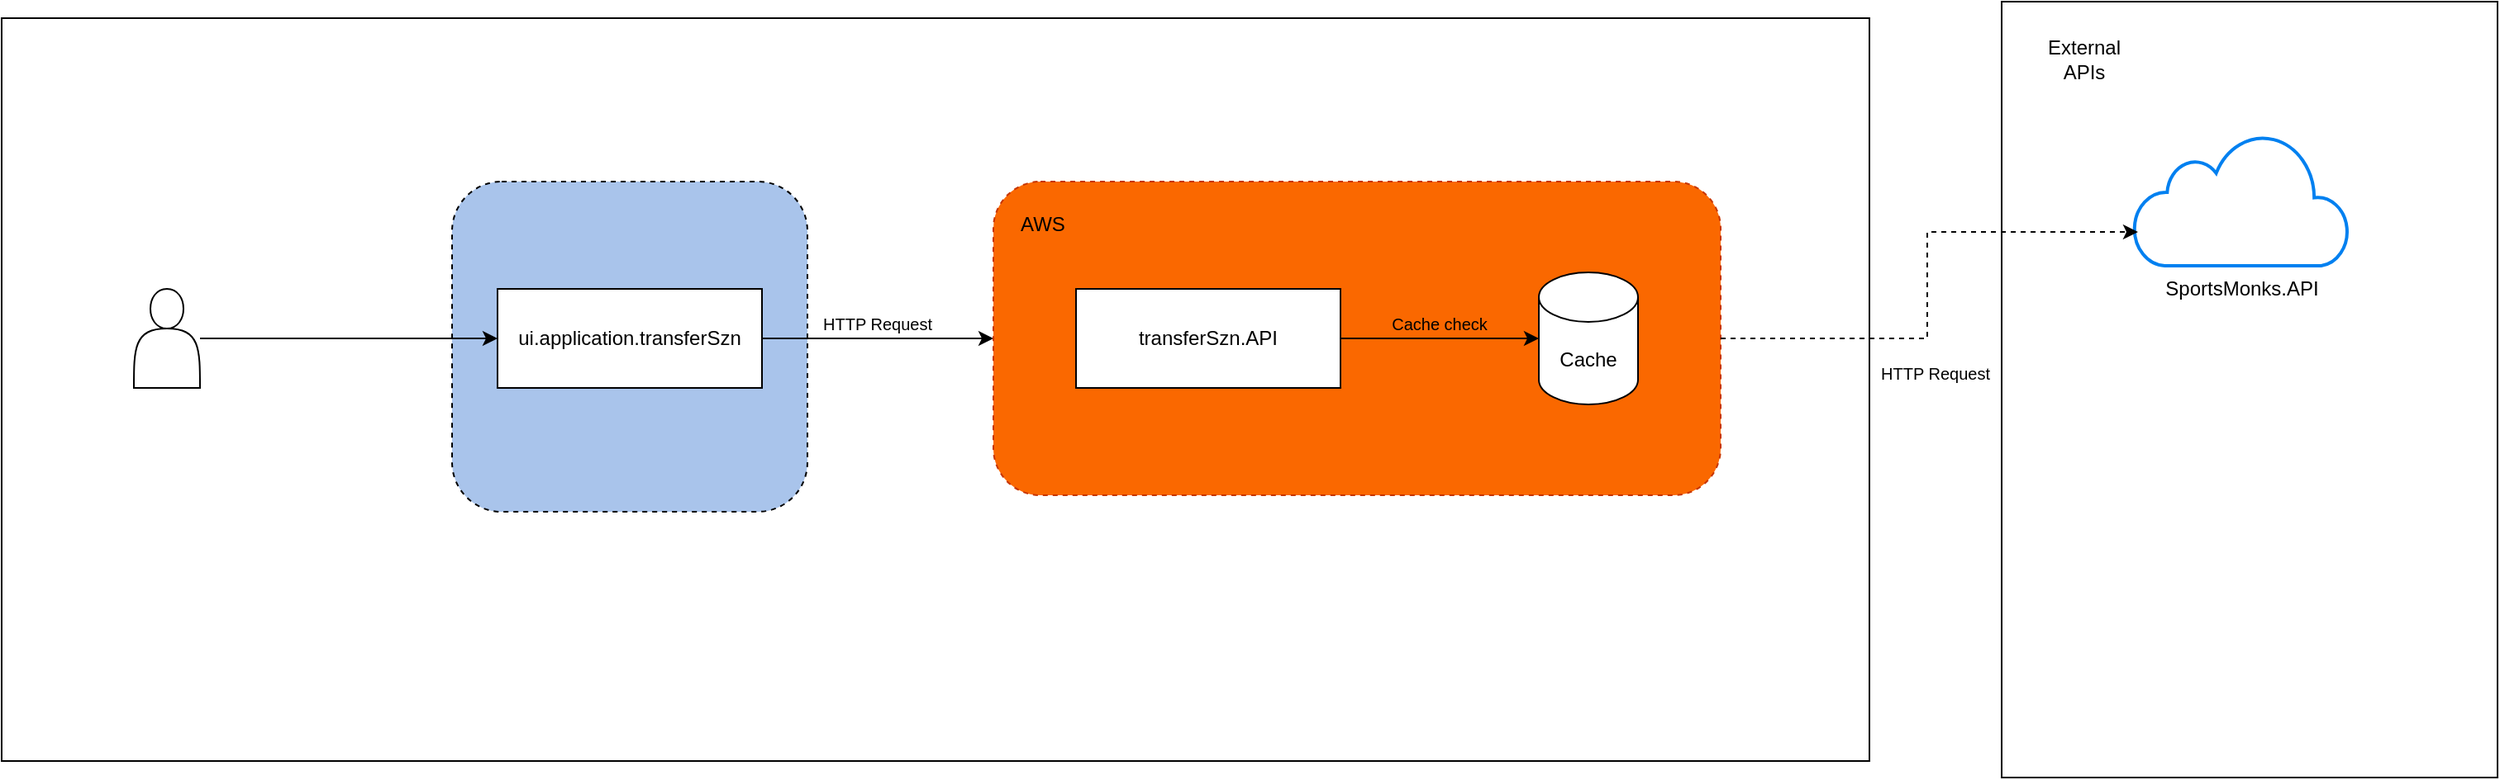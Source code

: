 <mxfile version="27.0.3">
  <diagram name="Page-1" id="grXKXZgEOW9ke9Mc3A4f">
    <mxGraphModel dx="1673" dy="1211" grid="1" gridSize="10" guides="1" tooltips="1" connect="1" arrows="1" fold="1" page="1" pageScale="1" pageWidth="827" pageHeight="1169" math="0" shadow="0">
      <root>
        <mxCell id="0" />
        <mxCell id="1" parent="0" />
        <mxCell id="wOTfC_6hbNYKBpZ-PtiD-1" value="" style="rounded=0;whiteSpace=wrap;html=1;movable=1;resizable=1;rotatable=1;deletable=1;editable=1;locked=0;connectable=1;fillColor=light-dark(#FFFFFF,#FFFFFF);" vertex="1" parent="1">
          <mxGeometry x="70" y="80" width="1130" height="450" as="geometry" />
        </mxCell>
        <mxCell id="wOTfC_6hbNYKBpZ-PtiD-15" value="" style="rounded=1;whiteSpace=wrap;html=1;fillColor=#A9C4EB;fontColor=#000000;strokeColor=light-dark(#000000,#000000);dashed=1;" vertex="1" parent="1">
          <mxGeometry x="342.5" y="179" width="215" height="200" as="geometry" />
        </mxCell>
        <mxCell id="wOTfC_6hbNYKBpZ-PtiD-6" style="edgeStyle=orthogonalEdgeStyle;rounded=0;orthogonalLoop=1;jettySize=auto;html=1;exitX=1;exitY=0.5;exitDx=0;exitDy=0;entryX=0;entryY=0.5;entryDx=0;entryDy=0;" edge="1" parent="1" source="wOTfC_6hbNYKBpZ-PtiD-9" target="wOTfC_6hbNYKBpZ-PtiD-13">
          <mxGeometry relative="1" as="geometry">
            <mxPoint x="600" y="273.44" as="sourcePoint" />
            <mxPoint x="732" y="273.44" as="targetPoint" />
          </mxGeometry>
        </mxCell>
        <mxCell id="wOTfC_6hbNYKBpZ-PtiD-4" style="edgeStyle=orthogonalEdgeStyle;rounded=0;orthogonalLoop=1;jettySize=auto;html=1;entryX=0;entryY=0.5;entryDx=0;entryDy=0;" edge="1" parent="1" source="wOTfC_6hbNYKBpZ-PtiD-3" target="wOTfC_6hbNYKBpZ-PtiD-9">
          <mxGeometry relative="1" as="geometry">
            <mxPoint x="440" y="274" as="targetPoint" />
          </mxGeometry>
        </mxCell>
        <mxCell id="wOTfC_6hbNYKBpZ-PtiD-3" value="" style="shape=actor;whiteSpace=wrap;html=1;" vertex="1" parent="1">
          <mxGeometry x="150" y="244" width="40" height="60" as="geometry" />
        </mxCell>
        <mxCell id="wOTfC_6hbNYKBpZ-PtiD-13" value="" style="rounded=1;whiteSpace=wrap;html=1;fillColor=#fa6800;fontColor=#000000;strokeColor=#C73500;dashed=1;" vertex="1" parent="1">
          <mxGeometry x="670" y="179" width="440" height="190" as="geometry" />
        </mxCell>
        <mxCell id="wOTfC_6hbNYKBpZ-PtiD-8" value="Cache" style="shape=cylinder3;whiteSpace=wrap;html=1;boundedLbl=1;backgroundOutline=1;size=15;fillColor=light-dark(#FFFFFF,#7EA6E0);" vertex="1" parent="1">
          <mxGeometry x="1000" y="234" width="60" height="80" as="geometry" />
        </mxCell>
        <mxCell id="wOTfC_6hbNYKBpZ-PtiD-9" value="ui.application.transferSzn" style="rounded=0;whiteSpace=wrap;html=1;fontColor=light-dark(#000000,#000000);strokeColor=light-dark(#000000,#000000);fillColor=light-dark(#FFFFFF,#FFFFFF);" vertex="1" parent="1">
          <mxGeometry x="370" y="244" width="160" height="60" as="geometry" />
        </mxCell>
        <mxCell id="wOTfC_6hbNYKBpZ-PtiD-10" value="transferSzn.API" style="rounded=0;whiteSpace=wrap;html=1;strokeColor=light-dark(#000000,#FFFFFF);fillColor=light-dark(#FFFFFF,#FFFFFF);fontColor=light-dark(#000000,#000000);" vertex="1" parent="1">
          <mxGeometry x="720" y="244" width="160" height="60" as="geometry" />
        </mxCell>
        <mxCell id="wOTfC_6hbNYKBpZ-PtiD-11" style="edgeStyle=orthogonalEdgeStyle;rounded=0;orthogonalLoop=1;jettySize=auto;html=1;entryX=0;entryY=0.5;entryDx=0;entryDy=0;entryPerimeter=0;" edge="1" parent="1" source="wOTfC_6hbNYKBpZ-PtiD-10" target="wOTfC_6hbNYKBpZ-PtiD-8">
          <mxGeometry relative="1" as="geometry" />
        </mxCell>
        <mxCell id="wOTfC_6hbNYKBpZ-PtiD-14" value="AWS" style="text;html=1;align=center;verticalAlign=middle;whiteSpace=wrap;rounded=0;" vertex="1" parent="1">
          <mxGeometry x="670" y="190" width="60" height="30" as="geometry" />
        </mxCell>
        <mxCell id="wOTfC_6hbNYKBpZ-PtiD-16" value="" style="rounded=0;whiteSpace=wrap;html=1;movable=1;resizable=1;rotatable=1;deletable=1;editable=1;locked=0;connectable=1;fillColor=light-dark(#FFFFFF,#FFFFFF);" vertex="1" parent="1">
          <mxGeometry x="1280" y="70" width="300" height="470" as="geometry" />
        </mxCell>
        <mxCell id="wOTfC_6hbNYKBpZ-PtiD-17" value="External APIs" style="text;html=1;align=center;verticalAlign=middle;whiteSpace=wrap;rounded=0;" vertex="1" parent="1">
          <mxGeometry x="1300" y="90" width="60" height="30" as="geometry" />
        </mxCell>
        <mxCell id="wOTfC_6hbNYKBpZ-PtiD-18" value="SportsMonks.API" style="html=1;verticalLabelPosition=bottom;align=center;labelBackgroundColor=#ffffff;verticalAlign=top;strokeWidth=2;strokeColor=#0080F0;shadow=0;dashed=0;shape=mxgraph.ios7.icons.cloud;" vertex="1" parent="1">
          <mxGeometry x="1360" y="150" width="130" height="80" as="geometry" />
        </mxCell>
        <mxCell id="wOTfC_6hbNYKBpZ-PtiD-19" style="edgeStyle=orthogonalEdgeStyle;rounded=0;orthogonalLoop=1;jettySize=auto;html=1;exitX=1;exitY=0.5;exitDx=0;exitDy=0;entryX=0.019;entryY=0.744;entryDx=0;entryDy=0;entryPerimeter=0;dashed=1;" edge="1" parent="1" source="wOTfC_6hbNYKBpZ-PtiD-13" target="wOTfC_6hbNYKBpZ-PtiD-18">
          <mxGeometry relative="1" as="geometry" />
        </mxCell>
        <mxCell id="wOTfC_6hbNYKBpZ-PtiD-20" value="HTTP Request" style="text;html=1;align=center;verticalAlign=middle;whiteSpace=wrap;rounded=0;fontSize=10;" vertex="1" parent="1">
          <mxGeometry x="560" y="250" width="80" height="30" as="geometry" />
        </mxCell>
        <mxCell id="wOTfC_6hbNYKBpZ-PtiD-22" value="Cache check" style="text;html=1;align=center;verticalAlign=middle;whiteSpace=wrap;rounded=0;fontSize=10;" vertex="1" parent="1">
          <mxGeometry x="900" y="250" width="80" height="30" as="geometry" />
        </mxCell>
        <mxCell id="wOTfC_6hbNYKBpZ-PtiD-23" value="HTTP Request" style="text;html=1;align=center;verticalAlign=middle;whiteSpace=wrap;rounded=0;fontSize=10;" vertex="1" parent="1">
          <mxGeometry x="1200" y="280" width="80" height="30" as="geometry" />
        </mxCell>
      </root>
    </mxGraphModel>
  </diagram>
</mxfile>
